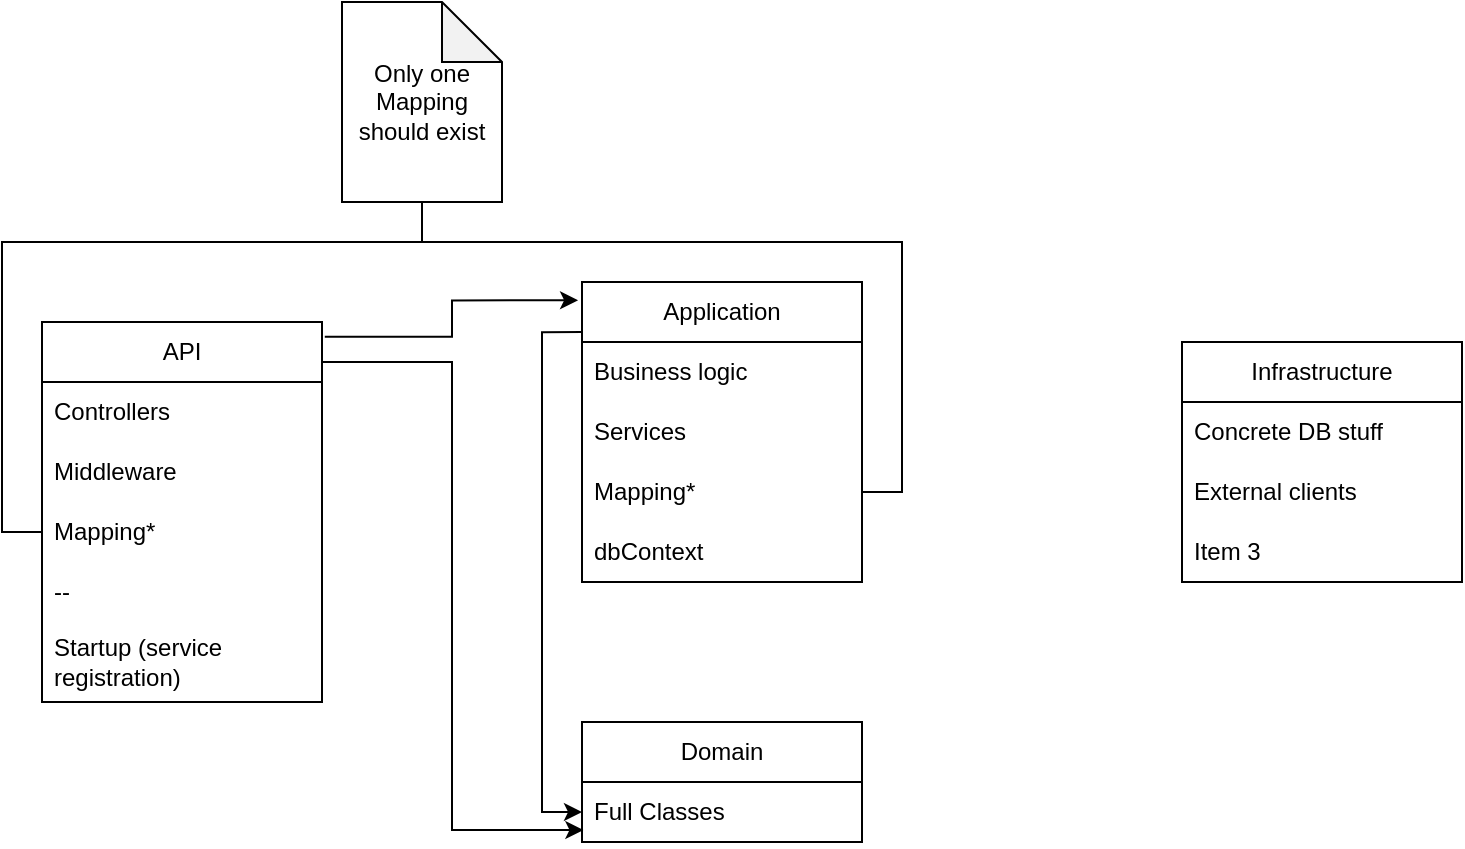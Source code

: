 <mxfile version="22.0.2" type="device">
  <diagram name="Page-1" id="KVO0g6HyhbaLjobDCXf9">
    <mxGraphModel dx="1206" dy="817" grid="1" gridSize="10" guides="1" tooltips="1" connect="1" arrows="1" fold="1" page="1" pageScale="1" pageWidth="850" pageHeight="1100" math="0" shadow="0">
      <root>
        <mxCell id="0" />
        <mxCell id="1" parent="0" />
        <mxCell id="Oq6HHb34y0xiw61mFTM0-9" value="" style="edgeStyle=orthogonalEdgeStyle;rounded=0;orthogonalLoop=1;jettySize=auto;html=1;entryX=-0.014;entryY=0.061;entryDx=0;entryDy=0;entryPerimeter=0;exitX=1.01;exitY=0.039;exitDx=0;exitDy=0;exitPerimeter=0;" parent="1" source="Oq6HHb34y0xiw61mFTM0-1" target="Oq6HHb34y0xiw61mFTM0-5" edge="1">
          <mxGeometry relative="1" as="geometry" />
        </mxCell>
        <mxCell id="Oq6HHb34y0xiw61mFTM0-10" style="edgeStyle=orthogonalEdgeStyle;rounded=0;orthogonalLoop=1;jettySize=auto;html=1;entryX=0.005;entryY=0.8;entryDx=0;entryDy=0;exitX=1;exitY=0.105;exitDx=0;exitDy=0;exitPerimeter=0;entryPerimeter=0;" parent="1" source="Oq6HHb34y0xiw61mFTM0-1" target="Oq6HHb34y0xiw61mFTM0-13" edge="1">
          <mxGeometry relative="1" as="geometry">
            <mxPoint x="430" y="425" as="targetPoint" />
            <mxPoint x="270" y="350" as="sourcePoint" />
          </mxGeometry>
        </mxCell>
        <mxCell id="Oq6HHb34y0xiw61mFTM0-1" value="API" style="swimlane;fontStyle=0;childLayout=stackLayout;horizontal=1;startSize=30;horizontalStack=0;resizeParent=1;resizeParentMax=0;resizeLast=0;collapsible=1;marginBottom=0;whiteSpace=wrap;html=1;" parent="1" vertex="1">
          <mxGeometry x="70" y="170" width="140" height="190" as="geometry" />
        </mxCell>
        <mxCell id="Oq6HHb34y0xiw61mFTM0-2" value="Controllers" style="text;strokeColor=none;fillColor=none;align=left;verticalAlign=middle;spacingLeft=4;spacingRight=4;overflow=hidden;points=[[0,0.5],[1,0.5]];portConstraint=eastwest;rotatable=0;whiteSpace=wrap;html=1;" parent="Oq6HHb34y0xiw61mFTM0-1" vertex="1">
          <mxGeometry y="30" width="140" height="30" as="geometry" />
        </mxCell>
        <mxCell id="Oq6HHb34y0xiw61mFTM0-3" value="Middleware" style="text;strokeColor=none;fillColor=none;align=left;verticalAlign=middle;spacingLeft=4;spacingRight=4;overflow=hidden;points=[[0,0.5],[1,0.5]];portConstraint=eastwest;rotatable=0;whiteSpace=wrap;html=1;" parent="Oq6HHb34y0xiw61mFTM0-1" vertex="1">
          <mxGeometry y="60" width="140" height="30" as="geometry" />
        </mxCell>
        <mxCell id="Oq6HHb34y0xiw61mFTM0-4" value="Mapping*" style="text;strokeColor=none;fillColor=none;align=left;verticalAlign=middle;spacingLeft=4;spacingRight=4;overflow=hidden;points=[[0,0.5],[1,0.5]];portConstraint=eastwest;rotatable=0;whiteSpace=wrap;html=1;" parent="Oq6HHb34y0xiw61mFTM0-1" vertex="1">
          <mxGeometry y="90" width="140" height="30" as="geometry" />
        </mxCell>
        <mxCell id="Oq6HHb34y0xiw61mFTM0-21" value="--" style="text;strokeColor=none;fillColor=none;align=left;verticalAlign=middle;spacingLeft=4;spacingRight=4;overflow=hidden;points=[[0,0.5],[1,0.5]];portConstraint=eastwest;rotatable=0;whiteSpace=wrap;html=1;" parent="Oq6HHb34y0xiw61mFTM0-1" vertex="1">
          <mxGeometry y="120" width="140" height="30" as="geometry" />
        </mxCell>
        <mxCell id="Oq6HHb34y0xiw61mFTM0-22" value="Startup (service registration)" style="text;strokeColor=none;fillColor=none;align=left;verticalAlign=middle;spacingLeft=4;spacingRight=4;overflow=hidden;points=[[0,0.5],[1,0.5]];portConstraint=eastwest;rotatable=0;whiteSpace=wrap;html=1;" parent="Oq6HHb34y0xiw61mFTM0-1" vertex="1">
          <mxGeometry y="150" width="140" height="40" as="geometry" />
        </mxCell>
        <mxCell id="Oq6HHb34y0xiw61mFTM0-5" value="Application" style="swimlane;fontStyle=0;childLayout=stackLayout;horizontal=1;startSize=30;horizontalStack=0;resizeParent=1;resizeParentMax=0;resizeLast=0;collapsible=1;marginBottom=0;whiteSpace=wrap;html=1;" parent="1" vertex="1">
          <mxGeometry x="340" y="150" width="140" height="150" as="geometry" />
        </mxCell>
        <mxCell id="Oq6HHb34y0xiw61mFTM0-6" value="Business logic" style="text;strokeColor=none;fillColor=none;align=left;verticalAlign=middle;spacingLeft=4;spacingRight=4;overflow=hidden;points=[[0,0.5],[1,0.5]];portConstraint=eastwest;rotatable=0;whiteSpace=wrap;html=1;" parent="Oq6HHb34y0xiw61mFTM0-5" vertex="1">
          <mxGeometry y="30" width="140" height="30" as="geometry" />
        </mxCell>
        <mxCell id="Oq6HHb34y0xiw61mFTM0-7" value="Services" style="text;strokeColor=none;fillColor=none;align=left;verticalAlign=middle;spacingLeft=4;spacingRight=4;overflow=hidden;points=[[0,0.5],[1,0.5]];portConstraint=eastwest;rotatable=0;whiteSpace=wrap;html=1;" parent="Oq6HHb34y0xiw61mFTM0-5" vertex="1">
          <mxGeometry y="60" width="140" height="30" as="geometry" />
        </mxCell>
        <mxCell id="Oq6HHb34y0xiw61mFTM0-8" value="Mapping*" style="text;strokeColor=none;fillColor=none;align=left;verticalAlign=middle;spacingLeft=4;spacingRight=4;overflow=hidden;points=[[0,0.5],[1,0.5]];portConstraint=eastwest;rotatable=0;whiteSpace=wrap;html=1;" parent="Oq6HHb34y0xiw61mFTM0-5" vertex="1">
          <mxGeometry y="90" width="140" height="30" as="geometry" />
        </mxCell>
        <mxCell id="Oq6HHb34y0xiw61mFTM0-23" value="dbContext" style="text;strokeColor=none;fillColor=none;align=left;verticalAlign=middle;spacingLeft=4;spacingRight=4;overflow=hidden;points=[[0,0.5],[1,0.5]];portConstraint=eastwest;rotatable=0;whiteSpace=wrap;html=1;" parent="Oq6HHb34y0xiw61mFTM0-5" vertex="1">
          <mxGeometry y="120" width="140" height="30" as="geometry" />
        </mxCell>
        <mxCell id="Oq6HHb34y0xiw61mFTM0-12" value="Domain" style="swimlane;fontStyle=0;childLayout=stackLayout;horizontal=1;startSize=30;horizontalStack=0;resizeParent=1;resizeParentMax=0;resizeLast=0;collapsible=1;marginBottom=0;whiteSpace=wrap;html=1;" parent="1" vertex="1">
          <mxGeometry x="340" y="370" width="140" height="60" as="geometry" />
        </mxCell>
        <mxCell id="Oq6HHb34y0xiw61mFTM0-13" value="Full Classes" style="text;strokeColor=none;fillColor=none;align=left;verticalAlign=middle;spacingLeft=4;spacingRight=4;overflow=hidden;points=[[0,0.5],[1,0.5]];portConstraint=eastwest;rotatable=0;whiteSpace=wrap;html=1;" parent="Oq6HHb34y0xiw61mFTM0-12" vertex="1">
          <mxGeometry y="30" width="140" height="30" as="geometry" />
        </mxCell>
        <mxCell id="Oq6HHb34y0xiw61mFTM0-16" style="edgeStyle=orthogonalEdgeStyle;rounded=0;orthogonalLoop=1;jettySize=auto;html=1;exitX=0;exitY=0.167;exitDx=0;exitDy=0;entryX=0;entryY=0.5;entryDx=0;entryDy=0;exitPerimeter=0;" parent="1" source="Oq6HHb34y0xiw61mFTM0-5" target="Oq6HHb34y0xiw61mFTM0-13" edge="1">
          <mxGeometry relative="1" as="geometry" />
        </mxCell>
        <mxCell id="Oq6HHb34y0xiw61mFTM0-17" value="Infrastructure" style="swimlane;fontStyle=0;childLayout=stackLayout;horizontal=1;startSize=30;horizontalStack=0;resizeParent=1;resizeParentMax=0;resizeLast=0;collapsible=1;marginBottom=0;whiteSpace=wrap;html=1;" parent="1" vertex="1">
          <mxGeometry x="640" y="180" width="140" height="120" as="geometry" />
        </mxCell>
        <mxCell id="Oq6HHb34y0xiw61mFTM0-18" value="Concrete DB stuff" style="text;strokeColor=none;fillColor=none;align=left;verticalAlign=middle;spacingLeft=4;spacingRight=4;overflow=hidden;points=[[0,0.5],[1,0.5]];portConstraint=eastwest;rotatable=0;whiteSpace=wrap;html=1;" parent="Oq6HHb34y0xiw61mFTM0-17" vertex="1">
          <mxGeometry y="30" width="140" height="30" as="geometry" />
        </mxCell>
        <mxCell id="Oq6HHb34y0xiw61mFTM0-19" value="External clients" style="text;strokeColor=none;fillColor=none;align=left;verticalAlign=middle;spacingLeft=4;spacingRight=4;overflow=hidden;points=[[0,0.5],[1,0.5]];portConstraint=eastwest;rotatable=0;whiteSpace=wrap;html=1;" parent="Oq6HHb34y0xiw61mFTM0-17" vertex="1">
          <mxGeometry y="60" width="140" height="30" as="geometry" />
        </mxCell>
        <mxCell id="Oq6HHb34y0xiw61mFTM0-20" value="Item 3" style="text;strokeColor=none;fillColor=none;align=left;verticalAlign=middle;spacingLeft=4;spacingRight=4;overflow=hidden;points=[[0,0.5],[1,0.5]];portConstraint=eastwest;rotatable=0;whiteSpace=wrap;html=1;" parent="Oq6HHb34y0xiw61mFTM0-17" vertex="1">
          <mxGeometry y="90" width="140" height="30" as="geometry" />
        </mxCell>
        <mxCell id="Oq6HHb34y0xiw61mFTM0-25" style="edgeStyle=orthogonalEdgeStyle;rounded=0;orthogonalLoop=1;jettySize=auto;html=1;entryX=1;entryY=0.5;entryDx=0;entryDy=0;endArrow=none;endFill=0;" parent="1" source="Oq6HHb34y0xiw61mFTM0-24" target="Oq6HHb34y0xiw61mFTM0-8" edge="1">
          <mxGeometry relative="1" as="geometry">
            <Array as="points">
              <mxPoint x="260" y="130" />
              <mxPoint x="500" y="130" />
              <mxPoint x="500" y="255" />
            </Array>
          </mxGeometry>
        </mxCell>
        <mxCell id="Oq6HHb34y0xiw61mFTM0-26" style="edgeStyle=orthogonalEdgeStyle;rounded=0;orthogonalLoop=1;jettySize=auto;html=1;entryX=0;entryY=0.5;entryDx=0;entryDy=0;endArrow=none;endFill=0;" parent="1" source="Oq6HHb34y0xiw61mFTM0-24" target="Oq6HHb34y0xiw61mFTM0-4" edge="1">
          <mxGeometry relative="1" as="geometry">
            <Array as="points">
              <mxPoint x="260" y="130" />
              <mxPoint x="50" y="130" />
              <mxPoint x="50" y="275" />
            </Array>
          </mxGeometry>
        </mxCell>
        <mxCell id="Oq6HHb34y0xiw61mFTM0-24" value="Only one Mapping should exist" style="shape=note;whiteSpace=wrap;html=1;backgroundOutline=1;darkOpacity=0.05;" parent="1" vertex="1">
          <mxGeometry x="220" y="10" width="80" height="100" as="geometry" />
        </mxCell>
      </root>
    </mxGraphModel>
  </diagram>
</mxfile>
